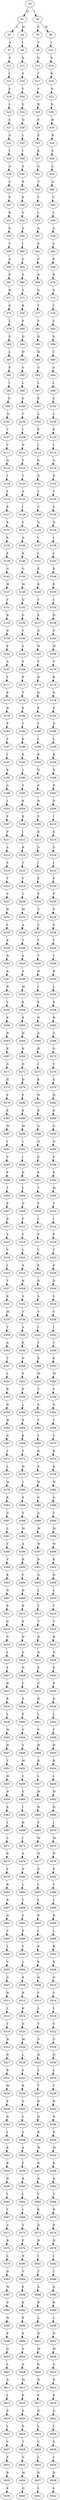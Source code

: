 strict digraph  {
	S0 -> S1 [ label = Q ];
	S0 -> S2 [ label = I ];
	S1 -> S3 [ label = C ];
	S1 -> S4 [ label = M ];
	S2 -> S5 [ label = F ];
	S2 -> S6 [ label = W ];
	S3 -> S7 [ label = A ];
	S4 -> S8 [ label = I ];
	S5 -> S9 [ label = V ];
	S6 -> S10 [ label = I ];
	S7 -> S11 [ label = F ];
	S8 -> S12 [ label = K ];
	S9 -> S13 [ label = G ];
	S10 -> S14 [ label = K ];
	S11 -> S15 [ label = I ];
	S12 -> S16 [ label = S ];
	S13 -> S17 [ label = T ];
	S14 -> S18 [ label = K ];
	S15 -> S19 [ label = F ];
	S16 -> S20 [ label = V ];
	S17 -> S21 [ label = V ];
	S18 -> S22 [ label = K ];
	S19 -> S23 [ label = L ];
	S20 -> S24 [ label = S ];
	S21 -> S25 [ label = R ];
	S22 -> S26 [ label = F ];
	S23 -> S27 [ label = S ];
	S24 -> S28 [ label = Q ];
	S25 -> S29 [ label = E ];
	S26 -> S30 [ label = R ];
	S27 -> S31 [ label = A ];
	S28 -> S32 [ label = L ];
	S29 -> S33 [ label = E ];
	S30 -> S34 [ label = K ];
	S31 -> S35 [ label = I ];
	S32 -> S36 [ label = I ];
	S33 -> S37 [ label = K ];
	S34 -> S38 [ label = F ];
	S35 -> S39 [ label = A ];
	S36 -> S40 [ label = S ];
	S37 -> S41 [ label = G ];
	S38 -> S42 [ label = L ];
	S39 -> S43 [ label = S ];
	S40 -> S44 [ label = E ];
	S41 -> S45 [ label = V ];
	S42 -> S46 [ label = A ];
	S43 -> S47 [ label = F ];
	S44 -> S48 [ label = E ];
	S45 -> S49 [ label = V ];
	S46 -> S50 [ label = V ];
	S47 -> S51 [ label = R ];
	S48 -> S52 [ label = V ];
	S49 -> S53 [ label = L ];
	S50 -> S54 [ label = I ];
	S51 -> S55 [ label = G ];
	S52 -> S56 [ label = G ];
	S53 -> S57 [ label = A ];
	S54 -> S58 [ label = A ];
	S55 -> S59 [ label = T ];
	S56 -> S60 [ label = I ];
	S57 -> S61 [ label = S ];
	S58 -> S62 [ label = S ];
	S59 -> S63 [ label = A ];
	S60 -> S64 [ label = G ];
	S61 -> S65 [ label = F ];
	S62 -> S66 [ label = F ];
	S63 -> S67 [ label = P ];
	S64 -> S68 [ label = S ];
	S65 -> S69 [ label = R ];
	S66 -> S70 [ label = R ];
	S67 -> S71 [ label = H ];
	S68 -> S72 [ label = S ];
	S69 -> S73 [ label = G ];
	S70 -> S74 [ label = G ];
	S71 -> S75 [ label = G ];
	S72 -> S76 [ label = R ];
	S73 -> S77 [ label = T ];
	S74 -> S78 [ label = T ];
	S75 -> S79 [ label = L ];
	S76 -> S80 [ label = F ];
	S77 -> S81 [ label = V ];
	S78 -> S82 [ label = V ];
	S79 -> S83 [ label = S ];
	S80 -> S84 [ label = Q ];
	S81 -> S85 [ label = Q ];
	S82 -> S86 [ label = P ];
	S83 -> S87 [ label = L ];
	S84 -> S88 [ label = N ];
	S85 -> S89 [ label = H ];
	S86 -> S90 [ label = Y ];
	S87 -> S91 [ label = E ];
	S88 -> S92 [ label = S ];
	S89 -> S93 [ label = G ];
	S90 -> S94 [ label = G ];
	S91 -> S95 [ label = I ];
	S92 -> S96 [ label = L ];
	S93 -> S97 [ label = L ];
	S94 -> S98 [ label = L ];
	S95 -> S99 [ label = G ];
	S96 -> S100 [ label = S ];
	S97 -> S101 [ label = P ];
	S98 -> S102 [ label = S ];
	S99 -> S103 [ label = D ];
	S100 -> S104 [ label = V ];
	S101 -> S105 [ label = L ];
	S102 -> S106 [ label = L ];
	S103 -> S107 [ label = T ];
	S104 -> S108 [ label = I ];
	S105 -> S109 [ label = E ];
	S106 -> S110 [ label = E ];
	S107 -> S111 [ label = V ];
	S108 -> S112 [ label = N ];
	S109 -> S113 [ label = I ];
	S110 -> S114 [ label = I ];
	S111 -> S115 [ label = Q ];
	S112 -> S116 [ label = T ];
	S113 -> S117 [ label = G ];
	S114 -> S118 [ label = G ];
	S115 -> S119 [ label = I ];
	S116 -> S120 [ label = Y ];
	S117 -> S121 [ label = D ];
	S118 -> S122 [ label = D ];
	S119 -> S123 [ label = L ];
	S120 -> S124 [ label = A ];
	S121 -> S125 [ label = T ];
	S122 -> S126 [ label = T ];
	S123 -> S127 [ label = E ];
	S124 -> S128 [ label = I ];
	S125 -> S129 [ label = V ];
	S126 -> S130 [ label = V ];
	S127 -> S131 [ label = K ];
	S128 -> S132 [ label = S ];
	S129 -> S133 [ label = Q ];
	S130 -> S134 [ label = Q ];
	S131 -> S135 [ label = S ];
	S132 -> S136 [ label = D ];
	S133 -> S137 [ label = I ];
	S134 -> S138 [ label = I ];
	S135 -> S139 [ label = E ];
	S136 -> S140 [ label = K ];
	S137 -> S141 [ label = L ];
	S138 -> S142 [ label = L ];
	S139 -> S143 [ label = G ];
	S140 -> S144 [ label = G ];
	S141 -> S145 [ label = E ];
	S142 -> S146 [ label = E ];
	S143 -> S147 [ label = W ];
	S144 -> S148 [ label = M ];
	S145 -> S149 [ label = K ];
	S146 -> S150 [ label = K ];
	S147 -> S151 [ label = Y ];
	S148 -> S152 [ label = Q ];
	S149 -> S153 [ label = C ];
	S150 -> S154 [ label = C ];
	S151 -> S155 [ label = R ];
	S152 -> S156 [ label = G ];
	S153 -> S157 [ label = E ];
	S154 -> S158 [ label = D ];
	S155 -> S159 [ label = G ];
	S156 -> S160 [ label = T ];
	S157 -> S161 [ label = G ];
	S158 -> S162 [ label = G ];
	S159 -> S163 [ label = F ];
	S160 -> S164 [ label = S ];
	S161 -> S165 [ label = W ];
	S162 -> S166 [ label = W ];
	S163 -> S167 [ label = A ];
	S164 -> S168 [ label = F ];
	S165 -> S169 [ label = Y ];
	S166 -> S170 [ label = Y ];
	S167 -> S171 [ label = L ];
	S168 -> S172 [ label = P ];
	S169 -> S173 [ label = R ];
	S170 -> S174 [ label = R ];
	S171 -> S175 [ label = K ];
	S172 -> S176 [ label = T ];
	S173 -> S177 [ label = G ];
	S174 -> S178 [ label = G ];
	S175 -> S179 [ label = N ];
	S176 -> S180 [ label = E ];
	S177 -> S181 [ label = F ];
	S178 -> S182 [ label = F ];
	S179 -> S183 [ label = P ];
	S180 -> S184 [ label = V ];
	S181 -> S185 [ label = I ];
	S182 -> S186 [ label = A ];
	S183 -> S187 [ label = T ];
	S184 -> S188 [ label = K ];
	S185 -> S189 [ label = L ];
	S186 -> S190 [ label = L ];
	S187 -> S191 [ label = I ];
	S188 -> S192 [ label = E ];
	S189 -> S193 [ label = K ];
	S190 -> S194 [ label = K ];
	S191 -> S195 [ label = K ];
	S192 -> S196 [ label = L ];
	S193 -> S197 [ label = N ];
	S194 -> S198 [ label = N ];
	S195 -> S199 [ label = G ];
	S196 -> S200 [ label = T ];
	S197 -> S201 [ label = P ];
	S198 -> S202 [ label = P ];
	S199 -> S203 [ label = I ];
	S200 -> S204 [ label = K ];
	S201 -> S205 [ label = N ];
	S202 -> S206 [ label = N ];
	S203 -> S207 [ label = F ];
	S204 -> S208 [ label = K ];
	S205 -> S209 [ label = V ];
	S206 -> S210 [ label = I ];
	S207 -> S211 [ label = P ];
	S208 -> S212 [ label = I ];
	S209 -> S213 [ label = K ];
	S210 -> S214 [ label = K ];
	S211 -> S215 [ label = S ];
	S212 -> S216 [ label = R ];
	S213 -> S217 [ label = G ];
	S214 -> S218 [ label = G ];
	S215 -> S219 [ label = S ];
	S216 -> S220 [ label = T ];
	S217 -> S221 [ label = I ];
	S218 -> S222 [ label = I ];
	S219 -> S223 [ label = Y ];
	S220 -> S224 [ label = V ];
	S221 -> S225 [ label = F ];
	S222 -> S226 [ label = F ];
	S223 -> S227 [ label = V ];
	S224 -> S228 [ label = L ];
	S225 -> S229 [ label = P ];
	S226 -> S230 [ label = P ];
	S227 -> S231 [ label = H ];
	S228 -> S232 [ label = M ];
	S229 -> S233 [ label = S ];
	S230 -> S234 [ label = S ];
	S231 -> S235 [ label = L ];
	S232 -> S236 [ label = A ];
	S233 -> S237 [ label = S ];
	S234 -> S238 [ label = S ];
	S235 -> S239 [ label = K ];
	S236 -> S240 [ label = T ];
	S237 -> S241 [ label = Y ];
	S238 -> S242 [ label = Y ];
	S239 -> S243 [ label = N ];
	S240 -> S244 [ label = A ];
	S241 -> S245 [ label = V ];
	S242 -> S246 [ label = V ];
	S243 -> S247 [ label = A ];
	S244 -> S248 [ label = A ];
	S245 -> S249 [ label = H ];
	S246 -> S250 [ label = H ];
	S247 -> S251 [ label = N ];
	S248 -> S252 [ label = M ];
	S249 -> S253 [ label = L ];
	S250 -> S254 [ label = L ];
	S251 -> S255 [ label = V ];
	S252 -> S256 [ label = K ];
	S253 -> S257 [ label = K ];
	S254 -> S258 [ label = K ];
	S255 -> S259 [ label = K ];
	S256 -> S260 [ label = E ];
	S257 -> S261 [ label = N ];
	S258 -> S262 [ label = H ];
	S259 -> S263 [ label = N ];
	S260 -> S264 [ label = H ];
	S261 -> S265 [ label = A ];
	S262 -> S266 [ label = A ];
	S263 -> S267 [ label = K ];
	S264 -> S268 [ label = K ];
	S265 -> S269 [ label = H ];
	S266 -> S270 [ label = G ];
	S267 -> S271 [ label = G ];
	S268 -> S272 [ label = D ];
	S269 -> S273 [ label = I ];
	S270 -> S274 [ label = V ];
	S271 -> S275 [ label = Q ];
	S272 -> S276 [ label = D ];
	S273 -> S277 [ label = K ];
	S274 -> S278 [ label = K ];
	S275 -> S279 [ label = F ];
	S276 -> S280 [ label = P ];
	S277 -> S281 [ label = N ];
	S278 -> S282 [ label = N ];
	S279 -> S283 [ label = E ];
	S280 -> S284 [ label = E ];
	S281 -> S285 [ label = R ];
	S282 -> S286 [ label = K ];
	S283 -> S287 [ label = M ];
	S284 -> S288 [ label = M ];
	S285 -> S289 [ label = G ];
	S286 -> S290 [ label = G ];
	S287 -> S291 [ label = I ];
	S288 -> S292 [ label = L ];
	S289 -> S293 [ label = Q ];
	S290 -> S294 [ label = Q ];
	S291 -> S295 [ label = V ];
	S292 -> S296 [ label = I ];
	S293 -> S297 [ label = F ];
	S294 -> S298 [ label = F ];
	S295 -> S299 [ label = P ];
	S296 -> S300 [ label = D ];
	S297 -> S301 [ label = E ];
	S298 -> S302 [ label = E ];
	S299 -> S303 [ label = T ];
	S300 -> S304 [ label = L ];
	S301 -> S305 [ label = T ];
	S302 -> S306 [ label = M ];
	S303 -> S307 [ label = E ];
	S304 -> S308 [ label = Q ];
	S305 -> S309 [ label = V ];
	S306 -> S310 [ label = V ];
	S307 -> S311 [ label = D ];
	S308 -> S312 [ label = C ];
	S309 -> S313 [ label = L ];
	S310 -> S314 [ label = I ];
	S311 -> S315 [ label = S ];
	S312 -> S316 [ label = S ];
	S313 -> S317 [ label = P ];
	S314 -> S318 [ label = P ];
	S315 -> S319 [ label = V ];
	S316 -> S320 [ label = L ];
	S317 -> S321 [ label = V ];
	S318 -> S322 [ label = T ];
	S319 -> S323 [ label = I ];
	S320 -> S324 [ label = A ];
	S321 -> S325 [ label = E ];
	S322 -> S326 [ label = E ];
	S323 -> S327 [ label = T ];
	S324 -> S328 [ label = K ];
	S325 -> S329 [ label = D ];
	S326 -> S330 [ label = D ];
	S327 -> S331 [ label = E ];
	S328 -> S332 [ label = S ];
	S329 -> S333 [ label = S ];
	S330 -> S334 [ label = S ];
	S331 -> S335 [ label = M ];
	S332 -> S336 [ label = Y ];
	S333 -> S337 [ label = V ];
	S334 -> S338 [ label = V ];
	S335 -> S339 [ label = T ];
	S336 -> S340 [ label = A ];
	S337 -> S341 [ label = I ];
	S338 -> S342 [ label = I ];
	S339 -> S343 [ label = A ];
	S340 -> S344 [ label = E ];
	S341 -> S345 [ label = T ];
	S342 -> S346 [ label = T ];
	S343 -> S347 [ label = T ];
	S344 -> S348 [ label = N ];
	S345 -> S349 [ label = E ];
	S346 -> S350 [ label = E ];
	S347 -> S351 [ label = L ];
	S348 -> S352 [ label = P ];
	S349 -> S353 [ label = M ];
	S350 -> S354 [ label = M ];
	S351 -> S355 [ label = R ];
	S352 -> S356 [ label = E ];
	S353 -> S357 [ label = T ];
	S354 -> S358 [ label = T ];
	S355 -> S359 [ label = D ];
	S356 -> S360 [ label = L ];
	S357 -> S361 [ label = S ];
	S358 -> S362 [ label = S ];
	S359 -> S363 [ label = W ];
	S360 -> S364 [ label = R ];
	S361 -> S365 [ label = T ];
	S362 -> S366 [ label = T ];
	S363 -> S367 [ label = G ];
	S364 -> S368 [ label = K ];
	S365 -> S369 [ label = L ];
	S366 -> S370 [ label = L ];
	S367 -> S371 [ label = T ];
	S368 -> S372 [ label = T ];
	S369 -> S373 [ label = R ];
	S370 -> S374 [ label = R ];
	S371 -> S375 [ label = L ];
	S372 -> S376 [ label = W ];
	S373 -> S377 [ label = E ];
	S374 -> S378 [ label = D ];
	S375 -> S379 [ label = W ];
	S376 -> S380 [ label = L ];
	S377 -> S381 [ label = W ];
	S378 -> S382 [ label = W ];
	S379 -> S383 [ label = K ];
	S380 -> S384 [ label = E ];
	S381 -> S385 [ label = G ];
	S382 -> S386 [ label = G ];
	S383 -> S387 [ label = Q ];
	S384 -> S388 [ label = S ];
	S385 -> S389 [ label = A ];
	S386 -> S390 [ label = T ];
	S387 -> S391 [ label = L ];
	S388 -> S392 [ label = M ];
	S389 -> S393 [ label = M ];
	S390 -> S394 [ label = M ];
	S391 -> S395 [ label = Y ];
	S392 -> S396 [ label = A ];
	S393 -> S397 [ label = W ];
	S394 -> S398 [ label = W ];
	S395 -> S399 [ label = V ];
	S396 -> S400 [ label = R ];
	S397 -> S401 [ label = K ];
	S398 -> S402 [ label = K ];
	S399 -> S403 [ label = K ];
	S400 -> S404 [ label = V ];
	S401 -> S405 [ label = Q ];
	S402 -> S406 [ label = Q ];
	S403 -> S407 [ label = N ];
	S404 -> S408 [ label = H ];
	S405 -> S409 [ label = L ];
	S406 -> S410 [ label = L ];
	S407 -> S411 [ label = E ];
	S408 -> S412 [ label = K ];
	S409 -> S413 [ label = Y ];
	S410 -> S414 [ label = Y ];
	S411 -> S415 [ label = G ];
	S412 -> S416 [ label = K ];
	S413 -> S417 [ label = V ];
	S414 -> S418 [ label = V ];
	S415 -> S419 [ label = D ];
	S416 -> S420 [ label = N ];
	S417 -> S421 [ label = R ];
	S418 -> S422 [ label = R ];
	S419 -> S423 [ label = L ];
	S420 -> S424 [ label = G ];
	S421 -> S425 [ label = N ];
	S422 -> S426 [ label = N ];
	S423 -> S427 [ label = F ];
	S424 -> S428 [ label = N ];
	S425 -> S429 [ label = E ];
	S426 -> S430 [ label = E ];
	S427 -> S431 [ label = H ];
	S428 -> S432 [ label = Y ];
	S429 -> S433 [ label = G ];
	S430 -> S434 [ label = G ];
	S431 -> S435 [ label = R ];
	S432 -> S436 [ label = S ];
	S433 -> S437 [ label = D ];
	S434 -> S438 [ label = D ];
	S435 -> S439 [ label = L ];
	S436 -> S440 [ label = E ];
	S437 -> S441 [ label = L ];
	S438 -> S442 [ label = L ];
	S439 -> S443 [ label = W ];
	S440 -> S444 [ label = V ];
	S441 -> S445 [ label = F ];
	S442 -> S446 [ label = F ];
	S443 -> S447 [ label = H ];
	S444 -> S448 [ label = S ];
	S445 -> S449 [ label = H ];
	S446 -> S450 [ label = H ];
	S447 -> S451 [ label = V ];
	S448 -> S452 [ label = M ];
	S449 -> S453 [ label = R ];
	S450 -> S454 [ label = R ];
	S451 -> S455 [ label = M ];
	S452 -> S456 [ label = C ];
	S453 -> S457 [ label = L ];
	S454 -> S458 [ label = L ];
	S455 -> S459 [ label = N ];
	S456 -> S460 [ label = Y ];
	S457 -> S461 [ label = W ];
	S458 -> S462 [ label = W ];
	S459 -> S463 [ label = E ];
	S460 -> S464 [ label = I ];
	S461 -> S465 [ label = H ];
	S462 -> S466 [ label = H ];
	S463 -> S467 [ label = I ];
	S464 -> S468 [ label = H ];
	S465 -> S469 [ label = V ];
	S466 -> S470 [ label = I ];
	S467 -> S471 [ label = L ];
	S468 -> S472 [ label = I ];
	S469 -> S473 [ label = M ];
	S470 -> S474 [ label = M ];
	S471 -> S475 [ label = D ];
	S472 -> S476 [ label = A ];
	S473 -> S477 [ label = N ];
	S474 -> S478 [ label = N ];
	S475 -> S479 [ label = L ];
	S476 -> S480 [ label = A ];
	S477 -> S481 [ label = E ];
	S478 -> S482 [ label = E ];
	S479 -> S483 [ label = R ];
	S480 -> S484 [ label = L ];
	S481 -> S485 [ label = I ];
	S482 -> S486 [ label = V ];
	S483 -> S487 [ label = R ];
	S484 -> S488 [ label = V ];
	S485 -> S489 [ label = L ];
	S486 -> S490 [ label = L ];
	S487 -> S491 [ label = Q ];
	S488 -> S492 [ label = S ];
	S489 -> S493 [ label = D ];
	S490 -> S494 [ label = D ];
	S491 -> S495 [ label = V ];
	S492 -> S496 [ label = E ];
	S493 -> S497 [ label = L ];
	S494 -> S498 [ label = L ];
	S495 -> S499 [ label = L ];
	S496 -> S500 [ label = Y ];
	S497 -> S501 [ label = R ];
	S498 -> S502 [ label = R ];
	S499 -> S503 [ label = V ];
	S500 -> S504 [ label = L ];
	S501 -> S505 [ label = R ];
	S502 -> S506 [ label = R ];
	S503 -> S507 [ label = G ];
	S504 -> S508 [ label = K ];
	S505 -> S509 [ label = Q ];
	S506 -> S510 [ label = Q ];
	S507 -> S511 [ label = H ];
	S508 -> S512 [ label = R ];
	S509 -> S513 [ label = V ];
	S510 -> S514 [ label = V ];
	S511 -> S515 [ label = L ];
	S512 -> S516 [ label = K ];
	S513 -> S517 [ label = L ];
	S514 -> S518 [ label = L ];
	S515 -> S519 [ label = T ];
	S516 -> S520 [ label = G ];
	S517 -> S521 [ label = V ];
	S518 -> S522 [ label = V ];
	S519 -> S523 [ label = H ];
	S520 -> S524 [ label = M ];
	S521 -> S525 [ label = G ];
	S522 -> S526 [ label = G ];
	S523 -> S527 [ label = D ];
	S524 -> S528 [ label = L ];
	S525 -> S529 [ label = H ];
	S526 -> S530 [ label = H ];
	S527 -> S531 [ label = R ];
	S528 -> S532 [ label = S ];
	S529 -> S533 [ label = L ];
	S530 -> S534 [ label = L ];
	S531 -> S535 [ label = M ];
	S532 -> S536 [ label = K ];
	S533 -> S537 [ label = T ];
	S534 -> S538 [ label = T ];
	S535 -> S539 [ label = K ];
	S536 -> S540 [ label = G ];
	S537 -> S541 [ label = H ];
	S538 -> S542 [ label = H ];
	S539 -> S543 [ label = D ];
	S540 -> S544 [ label = C ];
	S541 -> S545 [ label = D ];
	S542 -> S546 [ label = D ];
	S543 -> S547 [ label = I ];
	S544 -> S548 [ label = S ];
	S545 -> S549 [ label = R ];
	S546 -> S550 [ label = R ];
	S547 -> S551 [ label = K ];
	S548 -> S552 [ label = A ];
	S549 -> S553 [ label = M ];
	S550 -> S554 [ label = M ];
	S551 -> S555 [ label = R ];
	S552 -> S556 [ label = F ];
	S553 -> S557 [ label = R ];
	S554 -> S558 [ label = K ];
	S555 -> S559 [ label = H ];
	S556 -> S560 [ label = R ];
	S557 -> S561 [ label = D ];
	S558 -> S562 [ label = D ];
	S559 -> S563 [ label = I ];
	S560 -> S564 [ label = L ];
	S561 -> S565 [ label = V ];
	S562 -> S566 [ label = V ];
	S563 -> S567 [ label = T ];
	S564 -> S568 [ label = I ];
	S565 -> S569 [ label = K ];
	S566 -> S570 [ label = K ];
	S567 -> S571 [ label = A ];
	S568 -> S572 [ label = S ];
	S569 -> S573 [ label = Q ];
	S570 -> S574 [ label = R ];
	S571 -> S575 [ label = R ];
	S572 -> S576 [ label = P ];
	S573 -> S577 [ label = H ];
	S574 -> S578 [ label = H ];
	S575 -> S579 [ label = L ];
	S576 -> S580 [ label = N ];
	S577 -> S581 [ label = I ];
	S578 -> S582 [ label = I ];
	S579 -> S583 [ label = D ];
	S580 -> S584 [ label = V ];
	S581 -> S585 [ label = T ];
	S582 -> S586 [ label = T ];
	S583 -> S587 [ label = W ];
	S584 -> S588 [ label = E ];
	S585 -> S589 [ label = A ];
	S586 -> S590 [ label = A ];
	S587 -> S591 [ label = G ];
	S588 -> S592 [ label = K ];
	S589 -> S593 [ label = R ];
	S590 -> S594 [ label = R ];
	S591 -> S595 [ label = N ];
	S592 -> S596 [ label = E ];
	S593 -> S597 [ label = L ];
	S594 -> S598 [ label = L ];
	S595 -> S599 [ label = E ];
	S596 -> S600 [ label = E ];
	S597 -> S601 [ label = D ];
	S598 -> S602 [ label = D ];
	S599 -> S603 [ label = Q ];
	S600 -> S604 [ label = S ];
	S601 -> S605 [ label = W ];
	S602 -> S606 [ label = W ];
	S603 -> S607 [ label = L ];
	S604 -> S608 [ label = A ];
	S605 -> S609 [ label = G ];
	S606 -> S610 [ label = G ];
	S607 -> S611 [ label = G ];
	S608 -> S612 [ label = M ];
	S609 -> S613 [ label = N ];
	S610 -> S614 [ label = N ];
	S611 -> S615 [ label = L ];
	S612 -> S616 [ label = K ];
	S613 -> S617 [ label = E ];
	S614 -> S618 [ label = E ];
	S615 -> S619 [ label = D ];
	S616 -> S620 [ label = E ];
	S617 -> S621 [ label = Q ];
	S618 -> S622 [ label = Q ];
	S619 -> S623 [ label = L ];
	S620 -> S624 [ label = D ];
	S621 -> S625 [ label = L ];
	S622 -> S626 [ label = L ];
	S623 -> S627 [ label = V ];
	S624 -> S628 [ label = T ];
	S625 -> S629 [ label = C ];
	S626 -> S630 [ label = G ];
	S627 -> S631 [ label = P ];
	S628 -> S632 [ label = G ];
	S629 -> S633 [ label = L ];
	S630 -> S634 [ label = L ];
	S631 -> S635 [ label = R ];
	S632 -> S636 [ label = M ];
	S633 -> S637 [ label = D ];
	S634 -> S638 [ label = D ];
	S635 -> S639 [ label = K ];
	S636 -> S640 [ label = Q ];
	S637 -> S641 [ label = L ];
	S638 -> S642 [ label = L ];
}
